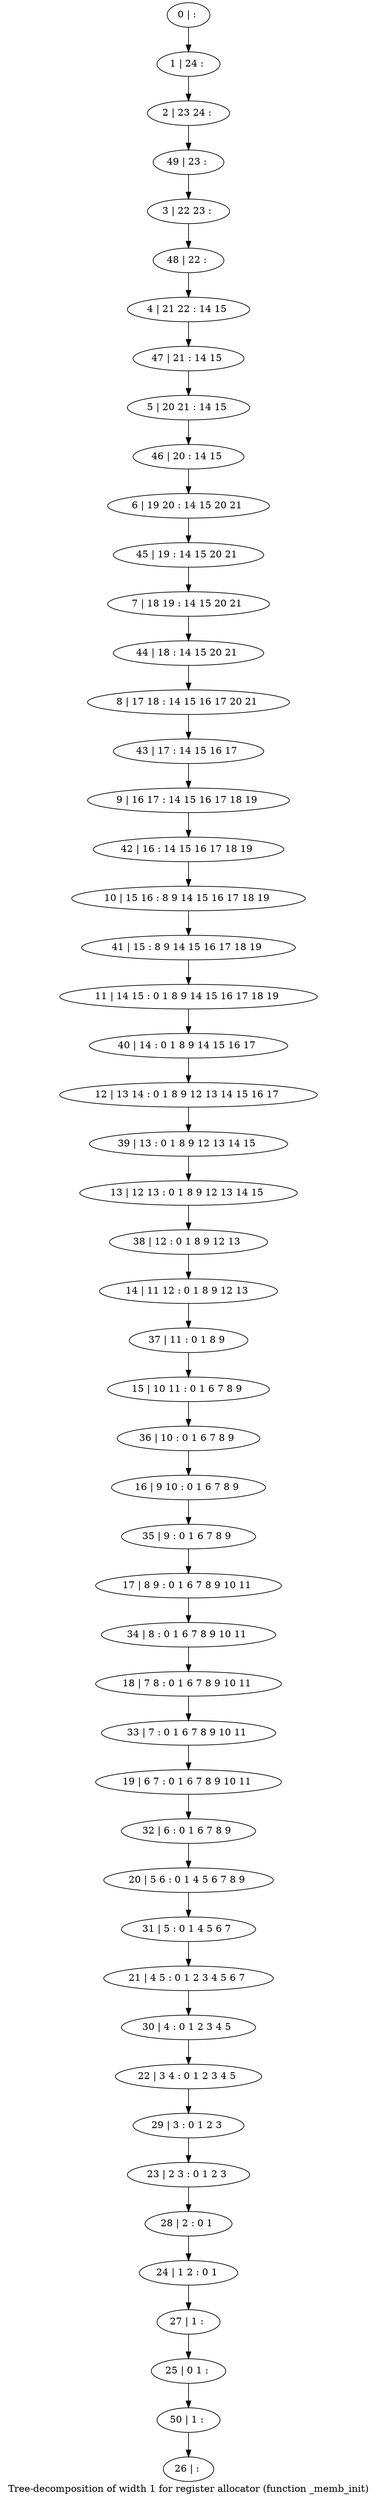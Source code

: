 digraph G {
graph [label="Tree-decomposition of width 1 for register allocator (function _memb_init)"]
0[label="0 | : "];
1[label="1 | 24 : "];
2[label="2 | 23 24 : "];
3[label="3 | 22 23 : "];
4[label="4 | 21 22 : 14 15 "];
5[label="5 | 20 21 : 14 15 "];
6[label="6 | 19 20 : 14 15 20 21 "];
7[label="7 | 18 19 : 14 15 20 21 "];
8[label="8 | 17 18 : 14 15 16 17 20 21 "];
9[label="9 | 16 17 : 14 15 16 17 18 19 "];
10[label="10 | 15 16 : 8 9 14 15 16 17 18 19 "];
11[label="11 | 14 15 : 0 1 8 9 14 15 16 17 18 19 "];
12[label="12 | 13 14 : 0 1 8 9 12 13 14 15 16 17 "];
13[label="13 | 12 13 : 0 1 8 9 12 13 14 15 "];
14[label="14 | 11 12 : 0 1 8 9 12 13 "];
15[label="15 | 10 11 : 0 1 6 7 8 9 "];
16[label="16 | 9 10 : 0 1 6 7 8 9 "];
17[label="17 | 8 9 : 0 1 6 7 8 9 10 11 "];
18[label="18 | 7 8 : 0 1 6 7 8 9 10 11 "];
19[label="19 | 6 7 : 0 1 6 7 8 9 10 11 "];
20[label="20 | 5 6 : 0 1 4 5 6 7 8 9 "];
21[label="21 | 4 5 : 0 1 2 3 4 5 6 7 "];
22[label="22 | 3 4 : 0 1 2 3 4 5 "];
23[label="23 | 2 3 : 0 1 2 3 "];
24[label="24 | 1 2 : 0 1 "];
25[label="25 | 0 1 : "];
26[label="26 | : "];
27[label="27 | 1 : "];
28[label="28 | 2 : 0 1 "];
29[label="29 | 3 : 0 1 2 3 "];
30[label="30 | 4 : 0 1 2 3 4 5 "];
31[label="31 | 5 : 0 1 4 5 6 7 "];
32[label="32 | 6 : 0 1 6 7 8 9 "];
33[label="33 | 7 : 0 1 6 7 8 9 10 11 "];
34[label="34 | 8 : 0 1 6 7 8 9 10 11 "];
35[label="35 | 9 : 0 1 6 7 8 9 "];
36[label="36 | 10 : 0 1 6 7 8 9 "];
37[label="37 | 11 : 0 1 8 9 "];
38[label="38 | 12 : 0 1 8 9 12 13 "];
39[label="39 | 13 : 0 1 8 9 12 13 14 15 "];
40[label="40 | 14 : 0 1 8 9 14 15 16 17 "];
41[label="41 | 15 : 8 9 14 15 16 17 18 19 "];
42[label="42 | 16 : 14 15 16 17 18 19 "];
43[label="43 | 17 : 14 15 16 17 "];
44[label="44 | 18 : 14 15 20 21 "];
45[label="45 | 19 : 14 15 20 21 "];
46[label="46 | 20 : 14 15 "];
47[label="47 | 21 : 14 15 "];
48[label="48 | 22 : "];
49[label="49 | 23 : "];
50[label="50 | 1 : "];
0->1 ;
1->2 ;
27->25 ;
24->27 ;
28->24 ;
23->28 ;
29->23 ;
22->29 ;
30->22 ;
21->30 ;
31->21 ;
20->31 ;
32->20 ;
19->32 ;
33->19 ;
18->33 ;
34->18 ;
17->34 ;
35->17 ;
16->35 ;
36->16 ;
15->36 ;
37->15 ;
14->37 ;
38->14 ;
13->38 ;
39->13 ;
12->39 ;
40->12 ;
11->40 ;
41->11 ;
10->41 ;
42->10 ;
9->42 ;
43->9 ;
8->43 ;
44->8 ;
7->44 ;
45->7 ;
6->45 ;
46->6 ;
5->46 ;
47->5 ;
4->47 ;
48->4 ;
3->48 ;
49->3 ;
2->49 ;
50->26 ;
25->50 ;
}
